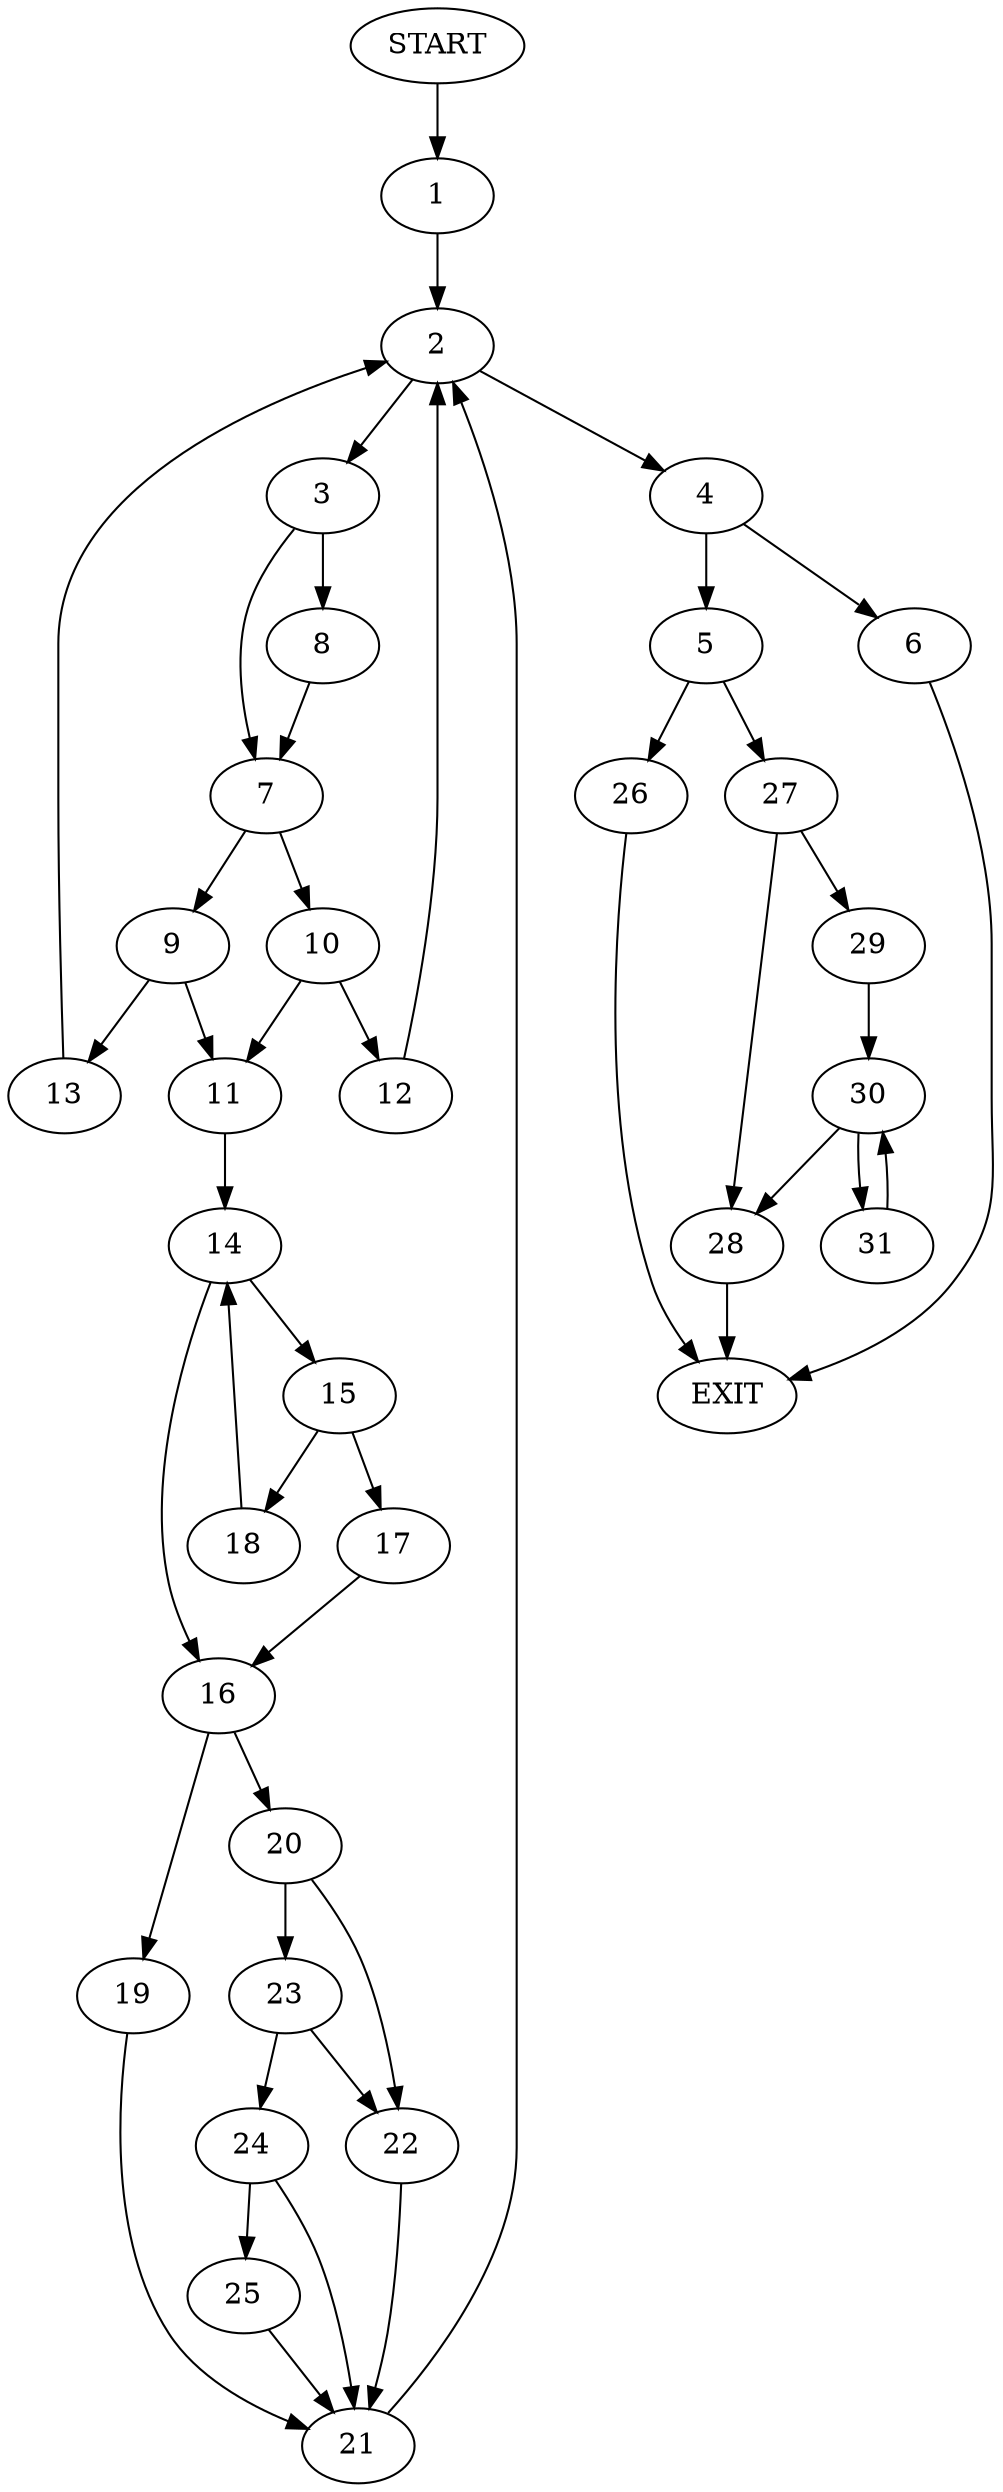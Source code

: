 digraph {
0 [label="START"]
32 [label="EXIT"]
0 -> 1
1 -> 2
2 -> 3
2 -> 4
4 -> 5
4 -> 6
3 -> 7
3 -> 8
7 -> 9
7 -> 10
8 -> 7
10 -> 11
10 -> 12
9 -> 11
9 -> 13
13 -> 2
11 -> 14
12 -> 2
14 -> 15
14 -> 16
15 -> 17
15 -> 18
16 -> 19
16 -> 20
17 -> 16
18 -> 14
19 -> 21
20 -> 22
20 -> 23
22 -> 21
23 -> 22
23 -> 24
24 -> 21
24 -> 25
21 -> 2
25 -> 21
5 -> 26
5 -> 27
6 -> 32
26 -> 32
27 -> 28
27 -> 29
28 -> 32
29 -> 30
30 -> 31
30 -> 28
31 -> 30
}
